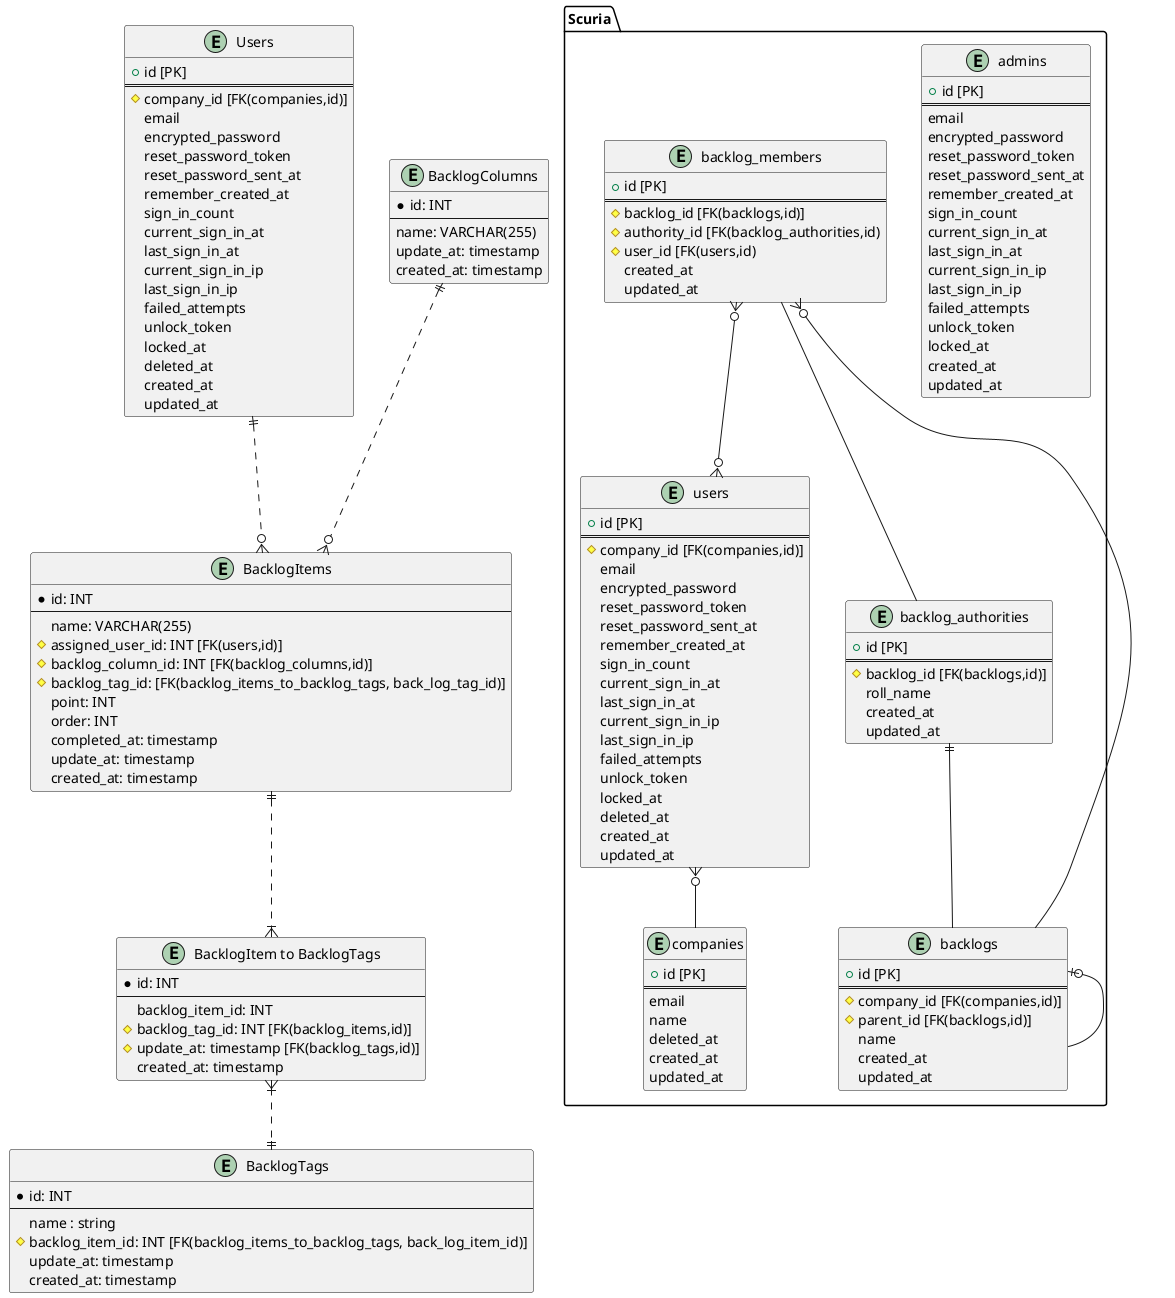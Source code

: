 @startuml 
package "Scuria" {
  entity "users" {
    + id [PK]
    ==
    # company_id [FK(companies,id)]
    email
    encrypted_password
    reset_password_token
    reset_password_sent_at
    remember_created_at
    sign_in_count
    current_sign_in_at
    last_sign_in_at
    current_sign_in_ip
    last_sign_in_ip
    failed_attempts
    unlock_token
    locked_at
    deleted_at
    created_at
    updated_at
  }
  entity "admins" {
    + id [PK]
    ==
    email
    encrypted_password
    reset_password_token
    reset_password_sent_at
    remember_created_at
    sign_in_count
    current_sign_in_at
    last_sign_in_at
    current_sign_in_ip
    last_sign_in_ip
    failed_attempts
    unlock_token
    locked_at
    created_at
    updated_at
  }
  entity "companies" {
    + id [PK]
    ==
    email
    name
    deleted_at
    created_at
    updated_at
  }
  entity "backlog_authorities" {
    + id [PK]
    ==
    # backlog_id [FK(backlogs,id)]
    roll_name
    created_at
    updated_at
  }
  entity "backlogs" {
    + id [PK]
    ==
    # company_id [FK(companies,id)]
    # parent_id [FK(backlogs,id)] 
    name
    created_at
    updated_at 
  }

  entity "backlog_members" {
    + id [PK]
    ==
    # backlog_id [FK(backlogs,id)]
    # authority_id [FK(backlog_authorities,id)
    # user_id [FK(users,id) 
    created_at
    updated_at
  }


  users }o-- companies
  backlog_authorities ||-- backlogs
  backlogs |o-- backlogs
  backlog_members }o-- backlogs
  backlog_members -- backlog_authorities
  backlog_members }o--o{ users



}


entity "Users" as u {
    + id [PK]
    ==
    # company_id [FK(companies,id)]
    email
    encrypted_password
    reset_password_token
    reset_password_sent_at
    remember_created_at
    sign_in_count
    current_sign_in_at
    last_sign_in_at
    current_sign_in_ip
    last_sign_in_ip
    failed_attempts
    unlock_token
    locked_at
    deleted_at
    created_at
    updated_at
}

entity "BacklogColumns" as backlog_columns {
    *id: INT
    --
    name: VARCHAR(255)
    update_at: timestamp
    created_at: timestamp
}


entity "BacklogItems" as backlog_items {
    *id: INT
    --
    name: VARCHAR(255)
    # assigned_user_id: INT [FK(users,id)]
    # backlog_column_id: INT [FK(backlog_columns,id)]
    # backlog_tag_id: [FK(backlog_items_to_backlog_tags, back_log_tag_id)]
    point: INT
    order: INT
    completed_at: timestamp
    update_at: timestamp
    created_at: timestamp
}

entity "BacklogItem to BacklogTags" as backlog_items_to_backlog_tags {
    *id: INT
    --
    backlog_item_id: INT
    # backlog_tag_id: INT [FK(backlog_items,id)]
    # update_at: timestamp [FK(backlog_tags,id)]
    created_at: timestamp
}

entity "BacklogTags" as backlog_tags {
    *id: INT
    --
    name : string
    # backlog_item_id: INT [FK(backlog_items_to_backlog_tags, back_log_item_id)]
    update_at: timestamp
    created_at: timestamp
}



u ||..o{ backlog_items

backlog_columns ||..o{ backlog_items
backlog_items ||..|{ backlog_items_to_backlog_tags
backlog_items_to_backlog_tags }|..||backlog_tags

@enduml
